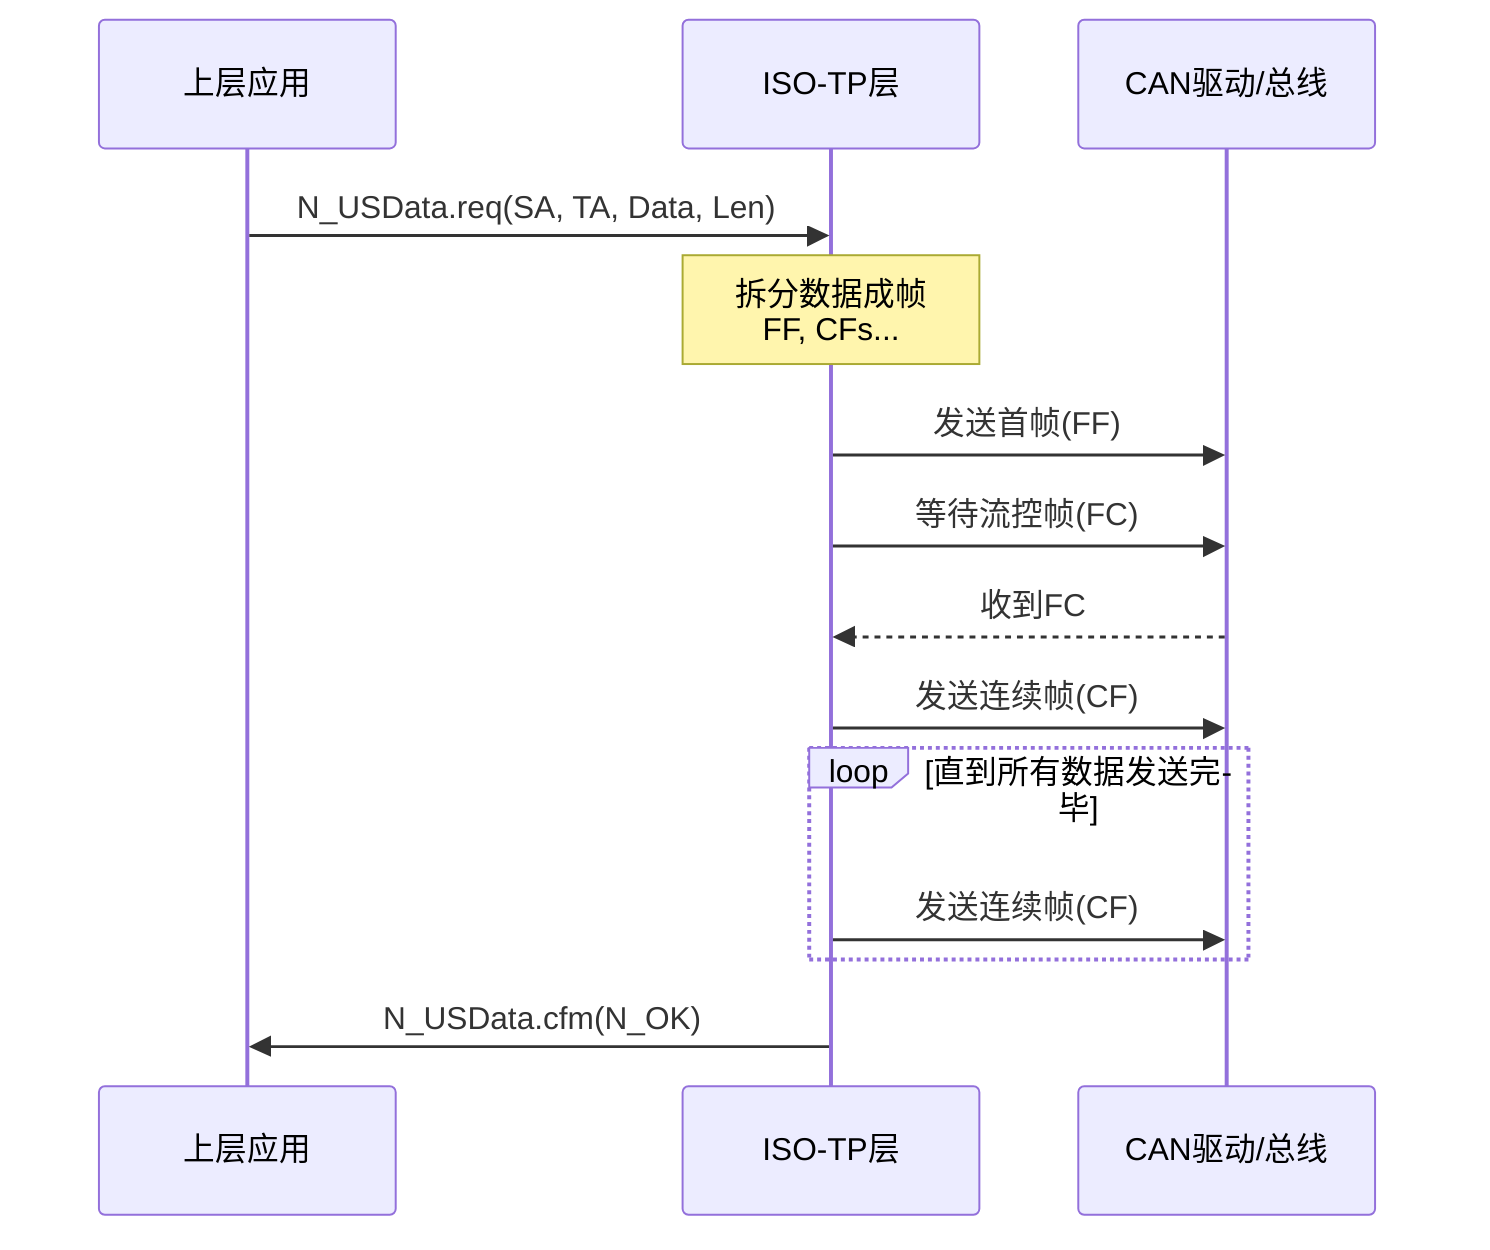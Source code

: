 sequenceDiagram
    participant App as 上层应用
    participant TP as ISO-TP层
    participant CAN as CAN驱动/总线

    App->>TP: N_USData.req(SA, TA, Data, Len)
    Note over TP: 拆分数据成帧<br/>FF, CFs...
    TP->>CAN: 发送首帧(FF)
    TP->>CAN: 等待流控帧(FC)
    CAN-->>TP: 收到FC
    TP->>CAN: 发送连续帧(CF)
    loop 直到所有数据发送完毕
        TP->>CAN: 发送连续帧(CF)
    end
    TP->>App: N_USData.cfm(N_OK)
